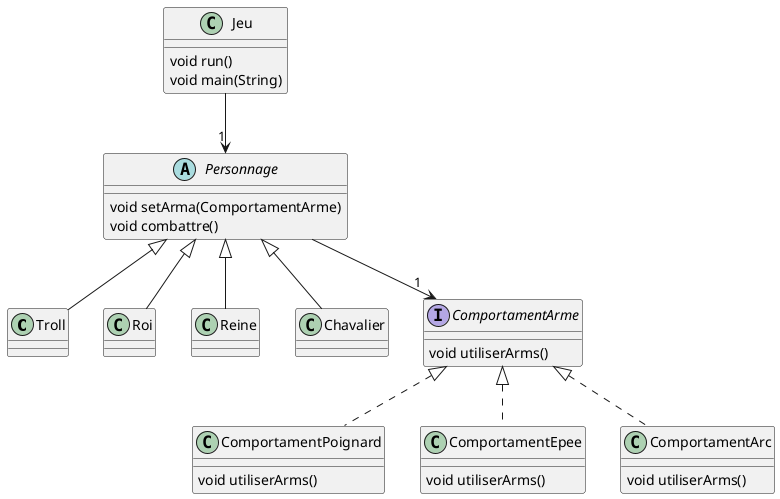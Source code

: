 @startuml

' definitions
' -----------

' package "Personagge"
class Troll
class Roi
class Reine
abstract Personnage
class Chavalier
' end package

' package "Comportament"
class ComportamentPoignard
class ComportamentEpee
interface ComportamentArme
class ComportamentArc
' end package

' package "application"
class Jeu
' end package

' content
' -------

' ComportamentEpee:
ComportamentArme <|.. ComportamentEpee
ComportamentEpee : void utiliserArms()

' Chavalier:
Personnage <|-- Chavalier

' Roi:
Personnage <|-- Roi

' ComportamentArme:
ComportamentArme : void utiliserArms()

' Jeu:
Jeu --> "1" Personnage
Jeu : void run()
Jeu : void main(String)

' Troll:
Personnage <|-- Troll

' ComportamentArc:
ComportamentArme <|.. ComportamentArc
ComportamentArc : void utiliserArms()

' ComportamentPoignard:
ComportamentArme <|.. ComportamentPoignard
ComportamentPoignard : void utiliserArms()

' Reine:
Personnage <|-- Reine

' Personnage:
Personnage --> "1" ComportamentArme
Personnage : void setArma(ComportamentArme)
Personnage : void combattre()

@enduml
